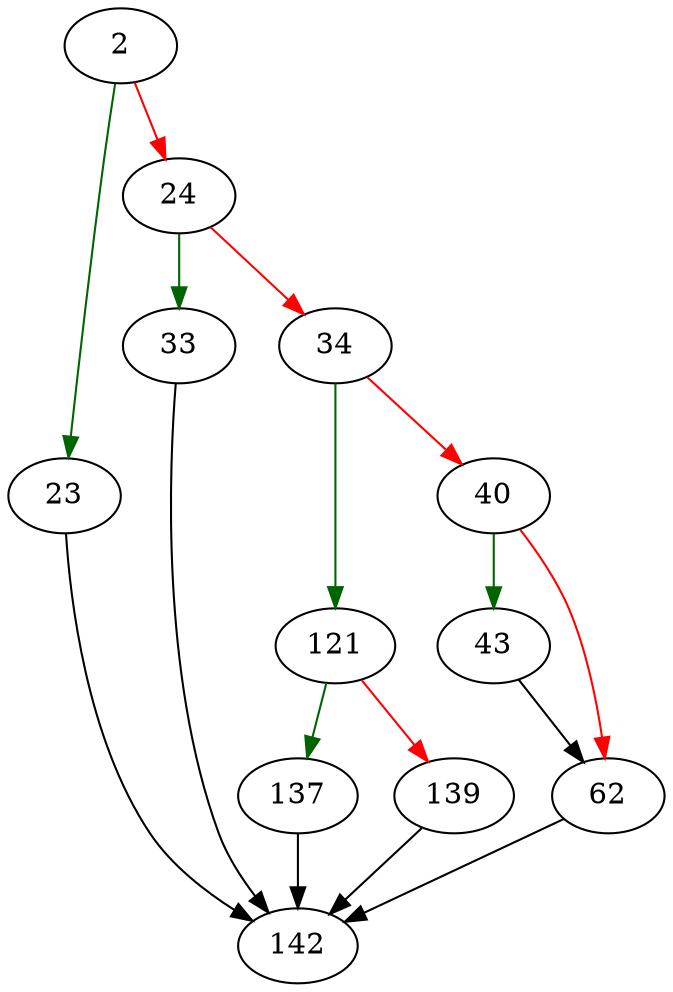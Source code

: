 strict digraph "sqlite3VtabFinishParse" {
	// Node definitions.
	2 [entry=true];
	23;
	24;
	142;
	33;
	34;
	121;
	40;
	43;
	62;
	137;
	139;

	// Edge definitions.
	2 -> 23 [
		color=darkgreen
		cond=true
	];
	2 -> 24 [
		color=red
		cond=false
	];
	23 -> 142;
	24 -> 33 [
		color=darkgreen
		cond=true
	];
	24 -> 34 [
		color=red
		cond=false
	];
	33 -> 142;
	34 -> 121 [
		color=darkgreen
		cond=true
	];
	34 -> 40 [
		color=red
		cond=false
	];
	121 -> 137 [
		color=darkgreen
		cond=true
	];
	121 -> 139 [
		color=red
		cond=false
	];
	40 -> 43 [
		color=darkgreen
		cond=true
	];
	40 -> 62 [
		color=red
		cond=false
	];
	43 -> 62;
	62 -> 142;
	137 -> 142;
	139 -> 142;
}
